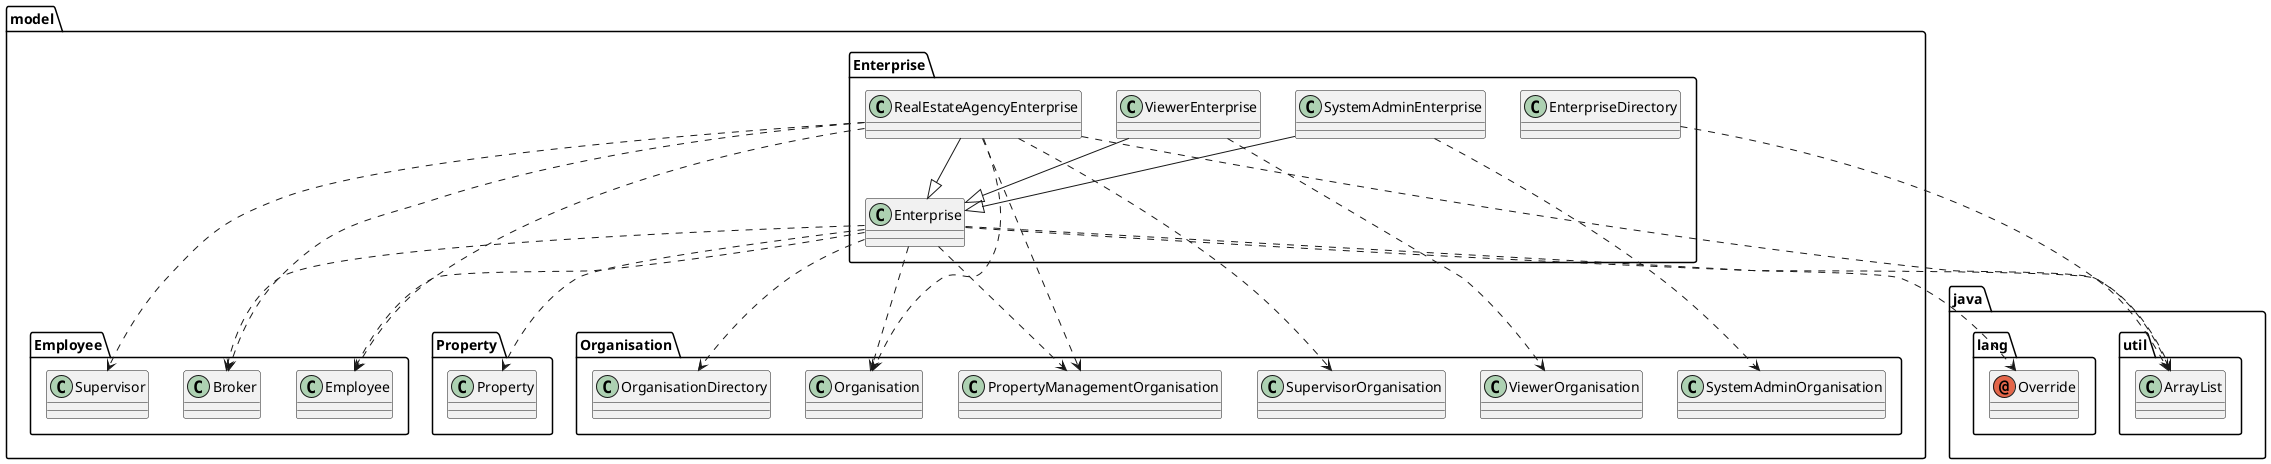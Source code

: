 @startuml
annotation java.lang.Override
class java.util.ArrayList
class model.Employee.Broker
class model.Employee.Employee
class model.Employee.Supervisor
class model.Enterprise.Enterprise
class model.Enterprise.EnterpriseDirectory
class model.Enterprise.RealEstateAgencyEnterprise
class model.Enterprise.SystemAdminEnterprise
class model.Enterprise.ViewerEnterprise
class model.Organisation.Organisation
class model.Organisation.OrganisationDirectory
class model.Organisation.PropertyManagementOrganisation
class model.Organisation.SupervisorOrganisation
class model.Organisation.SystemAdminOrganisation
class model.Organisation.ViewerOrganisation
class model.Property.Property
model.Enterprise.Enterprise ..> java.lang.Override
model.Enterprise.Enterprise ..> java.util.ArrayList
model.Enterprise.Enterprise ..> model.Employee.Broker
model.Enterprise.Enterprise ..> model.Employee.Employee
model.Enterprise.Enterprise ..> model.Organisation.Organisation
model.Enterprise.Enterprise ..> model.Organisation.OrganisationDirectory
model.Enterprise.Enterprise ..> model.Organisation.PropertyManagementOrganisation
model.Enterprise.Enterprise ..> model.Property.Property
model.Enterprise.EnterpriseDirectory ..> java.util.ArrayList
model.Enterprise.RealEstateAgencyEnterprise ..> java.util.ArrayList
model.Enterprise.RealEstateAgencyEnterprise ..> model.Employee.Broker
model.Enterprise.RealEstateAgencyEnterprise ..> model.Employee.Employee
model.Enterprise.RealEstateAgencyEnterprise ..> model.Employee.Supervisor
model.Enterprise.RealEstateAgencyEnterprise --|> model.Enterprise.Enterprise
model.Enterprise.RealEstateAgencyEnterprise ..> model.Organisation.Organisation
model.Enterprise.RealEstateAgencyEnterprise ..> model.Organisation.PropertyManagementOrganisation
model.Enterprise.RealEstateAgencyEnterprise ..> model.Organisation.SupervisorOrganisation
model.Enterprise.SystemAdminEnterprise --|> model.Enterprise.Enterprise
model.Enterprise.SystemAdminEnterprise ..> model.Organisation.SystemAdminOrganisation
model.Enterprise.ViewerEnterprise --|> model.Enterprise.Enterprise
model.Enterprise.ViewerEnterprise ..> model.Organisation.ViewerOrganisation
@enduml